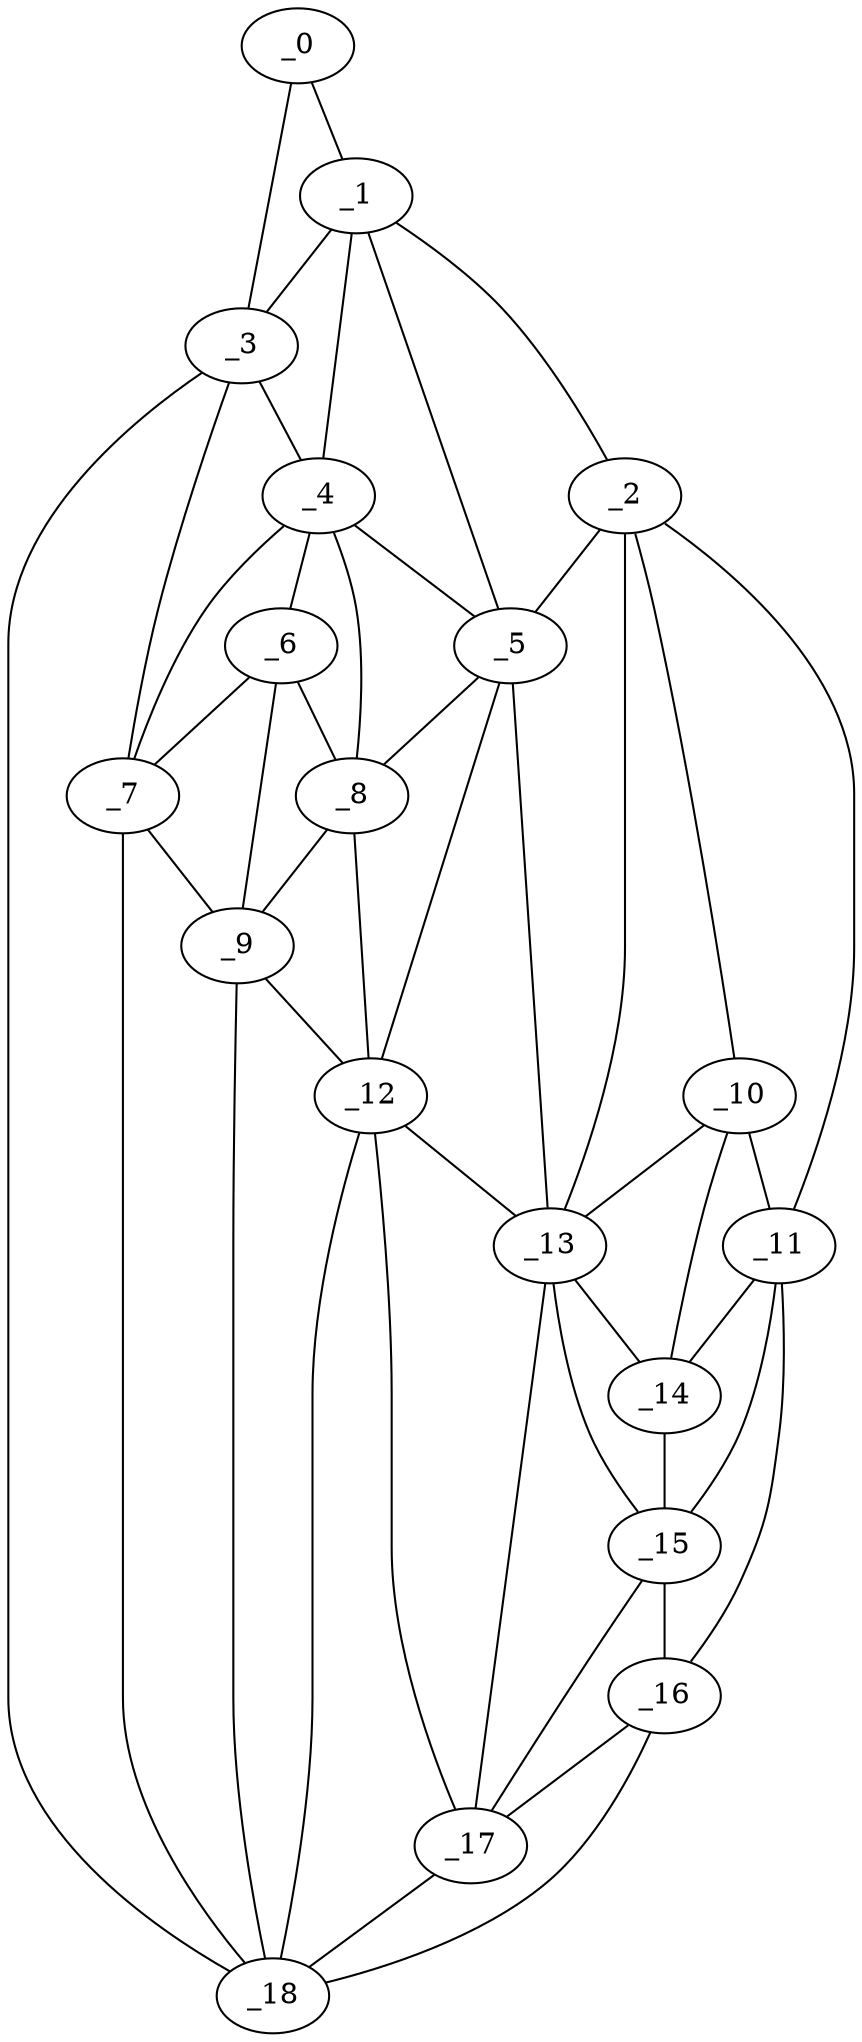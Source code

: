 graph "obj89__230.gxl" {
	_0	 [x=30,
		y=10];
	_1	 [x=30,
		y=23];
	_0 -- _1	 [valence=1];
	_3	 [x=58,
		y=5];
	_0 -- _3	 [valence=1];
	_2	 [x=53,
		y=96];
	_1 -- _2	 [valence=1];
	_1 -- _3	 [valence=1];
	_4	 [x=59,
		y=31];
	_1 -- _4	 [valence=2];
	_5	 [x=60,
		y=42];
	_1 -- _5	 [valence=2];
	_2 -- _5	 [valence=2];
	_10	 [x=73,
		y=107];
	_2 -- _10	 [valence=1];
	_11	 [x=80,
		y=118];
	_2 -- _11	 [valence=1];
	_13	 [x=84,
		y=97];
	_2 -- _13	 [valence=2];
	_3 -- _4	 [valence=2];
	_7	 [x=66,
		y=14];
	_3 -- _7	 [valence=1];
	_18	 [x=106,
		y=9];
	_3 -- _18	 [valence=1];
	_4 -- _5	 [valence=2];
	_6	 [x=65,
		y=29];
	_4 -- _6	 [valence=2];
	_4 -- _7	 [valence=2];
	_8	 [x=68,
		y=33];
	_4 -- _8	 [valence=2];
	_5 -- _8	 [valence=2];
	_12	 [x=83,
		y=34];
	_5 -- _12	 [valence=1];
	_5 -- _13	 [valence=1];
	_6 -- _7	 [valence=1];
	_6 -- _8	 [valence=1];
	_9	 [x=73,
		y=29];
	_6 -- _9	 [valence=2];
	_7 -- _9	 [valence=2];
	_7 -- _18	 [valence=1];
	_8 -- _9	 [valence=2];
	_8 -- _12	 [valence=2];
	_9 -- _12	 [valence=1];
	_9 -- _18	 [valence=2];
	_10 -- _11	 [valence=1];
	_10 -- _13	 [valence=2];
	_14	 [x=84,
		y=102];
	_10 -- _14	 [valence=2];
	_11 -- _14	 [valence=2];
	_15	 [x=95,
		y=108];
	_11 -- _15	 [valence=1];
	_16	 [x=97,
		y=117];
	_11 -- _16	 [valence=1];
	_12 -- _13	 [valence=2];
	_17	 [x=100,
		y=33];
	_12 -- _17	 [valence=2];
	_12 -- _18	 [valence=2];
	_13 -- _14	 [valence=2];
	_13 -- _15	 [valence=2];
	_13 -- _17	 [valence=2];
	_14 -- _15	 [valence=2];
	_15 -- _16	 [valence=2];
	_15 -- _17	 [valence=2];
	_16 -- _17	 [valence=1];
	_16 -- _18	 [valence=1];
	_17 -- _18	 [valence=2];
}
